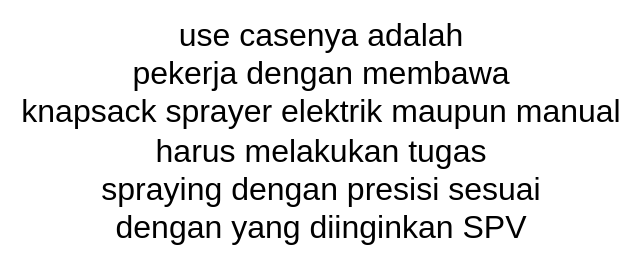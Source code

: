<mxfile version="27.1.6">
  <diagram name="Page-1" id="iE8O9hOp8uzU677cVGmg">
    <mxGraphModel dx="1657" dy="808" grid="1" gridSize="10" guides="1" tooltips="1" connect="1" arrows="1" fold="1" page="1" pageScale="1" pageWidth="850" pageHeight="1100" math="0" shadow="0">
      <root>
        <mxCell id="0" />
        <mxCell id="1" parent="0" />
        <mxCell id="IOj9NZB0XZkUf_U5QiZv-1" value="use casenya adalah&lt;div&gt;pekerja dengan membawa&lt;/div&gt;&lt;div&gt;&lt;span style=&quot;background-color: transparent;&quot;&gt;knapsack sprayer elektrik maupun manual&lt;/span&gt;&lt;/div&gt;&lt;div&gt;&lt;span style=&quot;background-color: transparent; color: light-dark(rgb(0, 0, 0), rgb(255, 255, 255));&quot;&gt;harus melakukan tugas&lt;/span&gt;&lt;/div&gt;&lt;div&gt;spraying dengan presisi sesuai&lt;/div&gt;&lt;div&gt;dengan yang diinginkan SPV&lt;/div&gt;" style="text;html=1;align=center;verticalAlign=middle;resizable=0;points=[];autosize=1;strokeColor=none;fillColor=none;fontSize=16;" parent="1" vertex="1">
          <mxGeometry width="320" height="130" as="geometry" />
        </mxCell>
      </root>
    </mxGraphModel>
  </diagram>
</mxfile>
